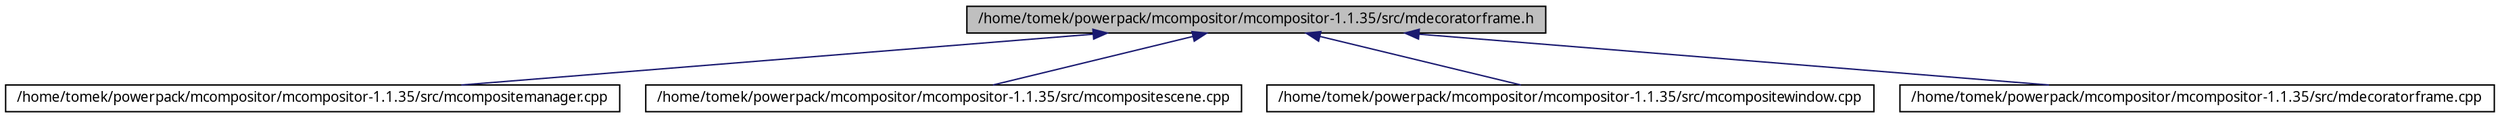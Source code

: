 digraph G
{
  edge [fontname="FreeSans.ttf",fontsize="10",labelfontname="FreeSans.ttf",labelfontsize="10"];
  node [fontname="FreeSans.ttf",fontsize="10",shape=record];
  Node1 [label="/home/tomek/powerpack/mcompositor/mcompositor-1.1.35/src/mdecoratorframe.h",height=0.2,width=0.4,color="black", fillcolor="grey75", style="filled" fontcolor="black"];
  Node1 -> Node2 [dir=back,color="midnightblue",fontsize="10",style="solid",fontname="FreeSans.ttf"];
  Node2 [label="/home/tomek/powerpack/mcompositor/mcompositor-1.1.35/src/mcompositemanager.cpp",height=0.2,width=0.4,color="black", fillcolor="white", style="filled",URL="$mcompositemanager_8cpp.html"];
  Node1 -> Node3 [dir=back,color="midnightblue",fontsize="10",style="solid",fontname="FreeSans.ttf"];
  Node3 [label="/home/tomek/powerpack/mcompositor/mcompositor-1.1.35/src/mcompositescene.cpp",height=0.2,width=0.4,color="black", fillcolor="white", style="filled",URL="$mcompositescene_8cpp.html"];
  Node1 -> Node4 [dir=back,color="midnightblue",fontsize="10",style="solid",fontname="FreeSans.ttf"];
  Node4 [label="/home/tomek/powerpack/mcompositor/mcompositor-1.1.35/src/mcompositewindow.cpp",height=0.2,width=0.4,color="black", fillcolor="white", style="filled",URL="$mcompositewindow_8cpp.html"];
  Node1 -> Node5 [dir=back,color="midnightblue",fontsize="10",style="solid",fontname="FreeSans.ttf"];
  Node5 [label="/home/tomek/powerpack/mcompositor/mcompositor-1.1.35/src/mdecoratorframe.cpp",height=0.2,width=0.4,color="black", fillcolor="white", style="filled",URL="$mdecoratorframe_8cpp.html"];
}

